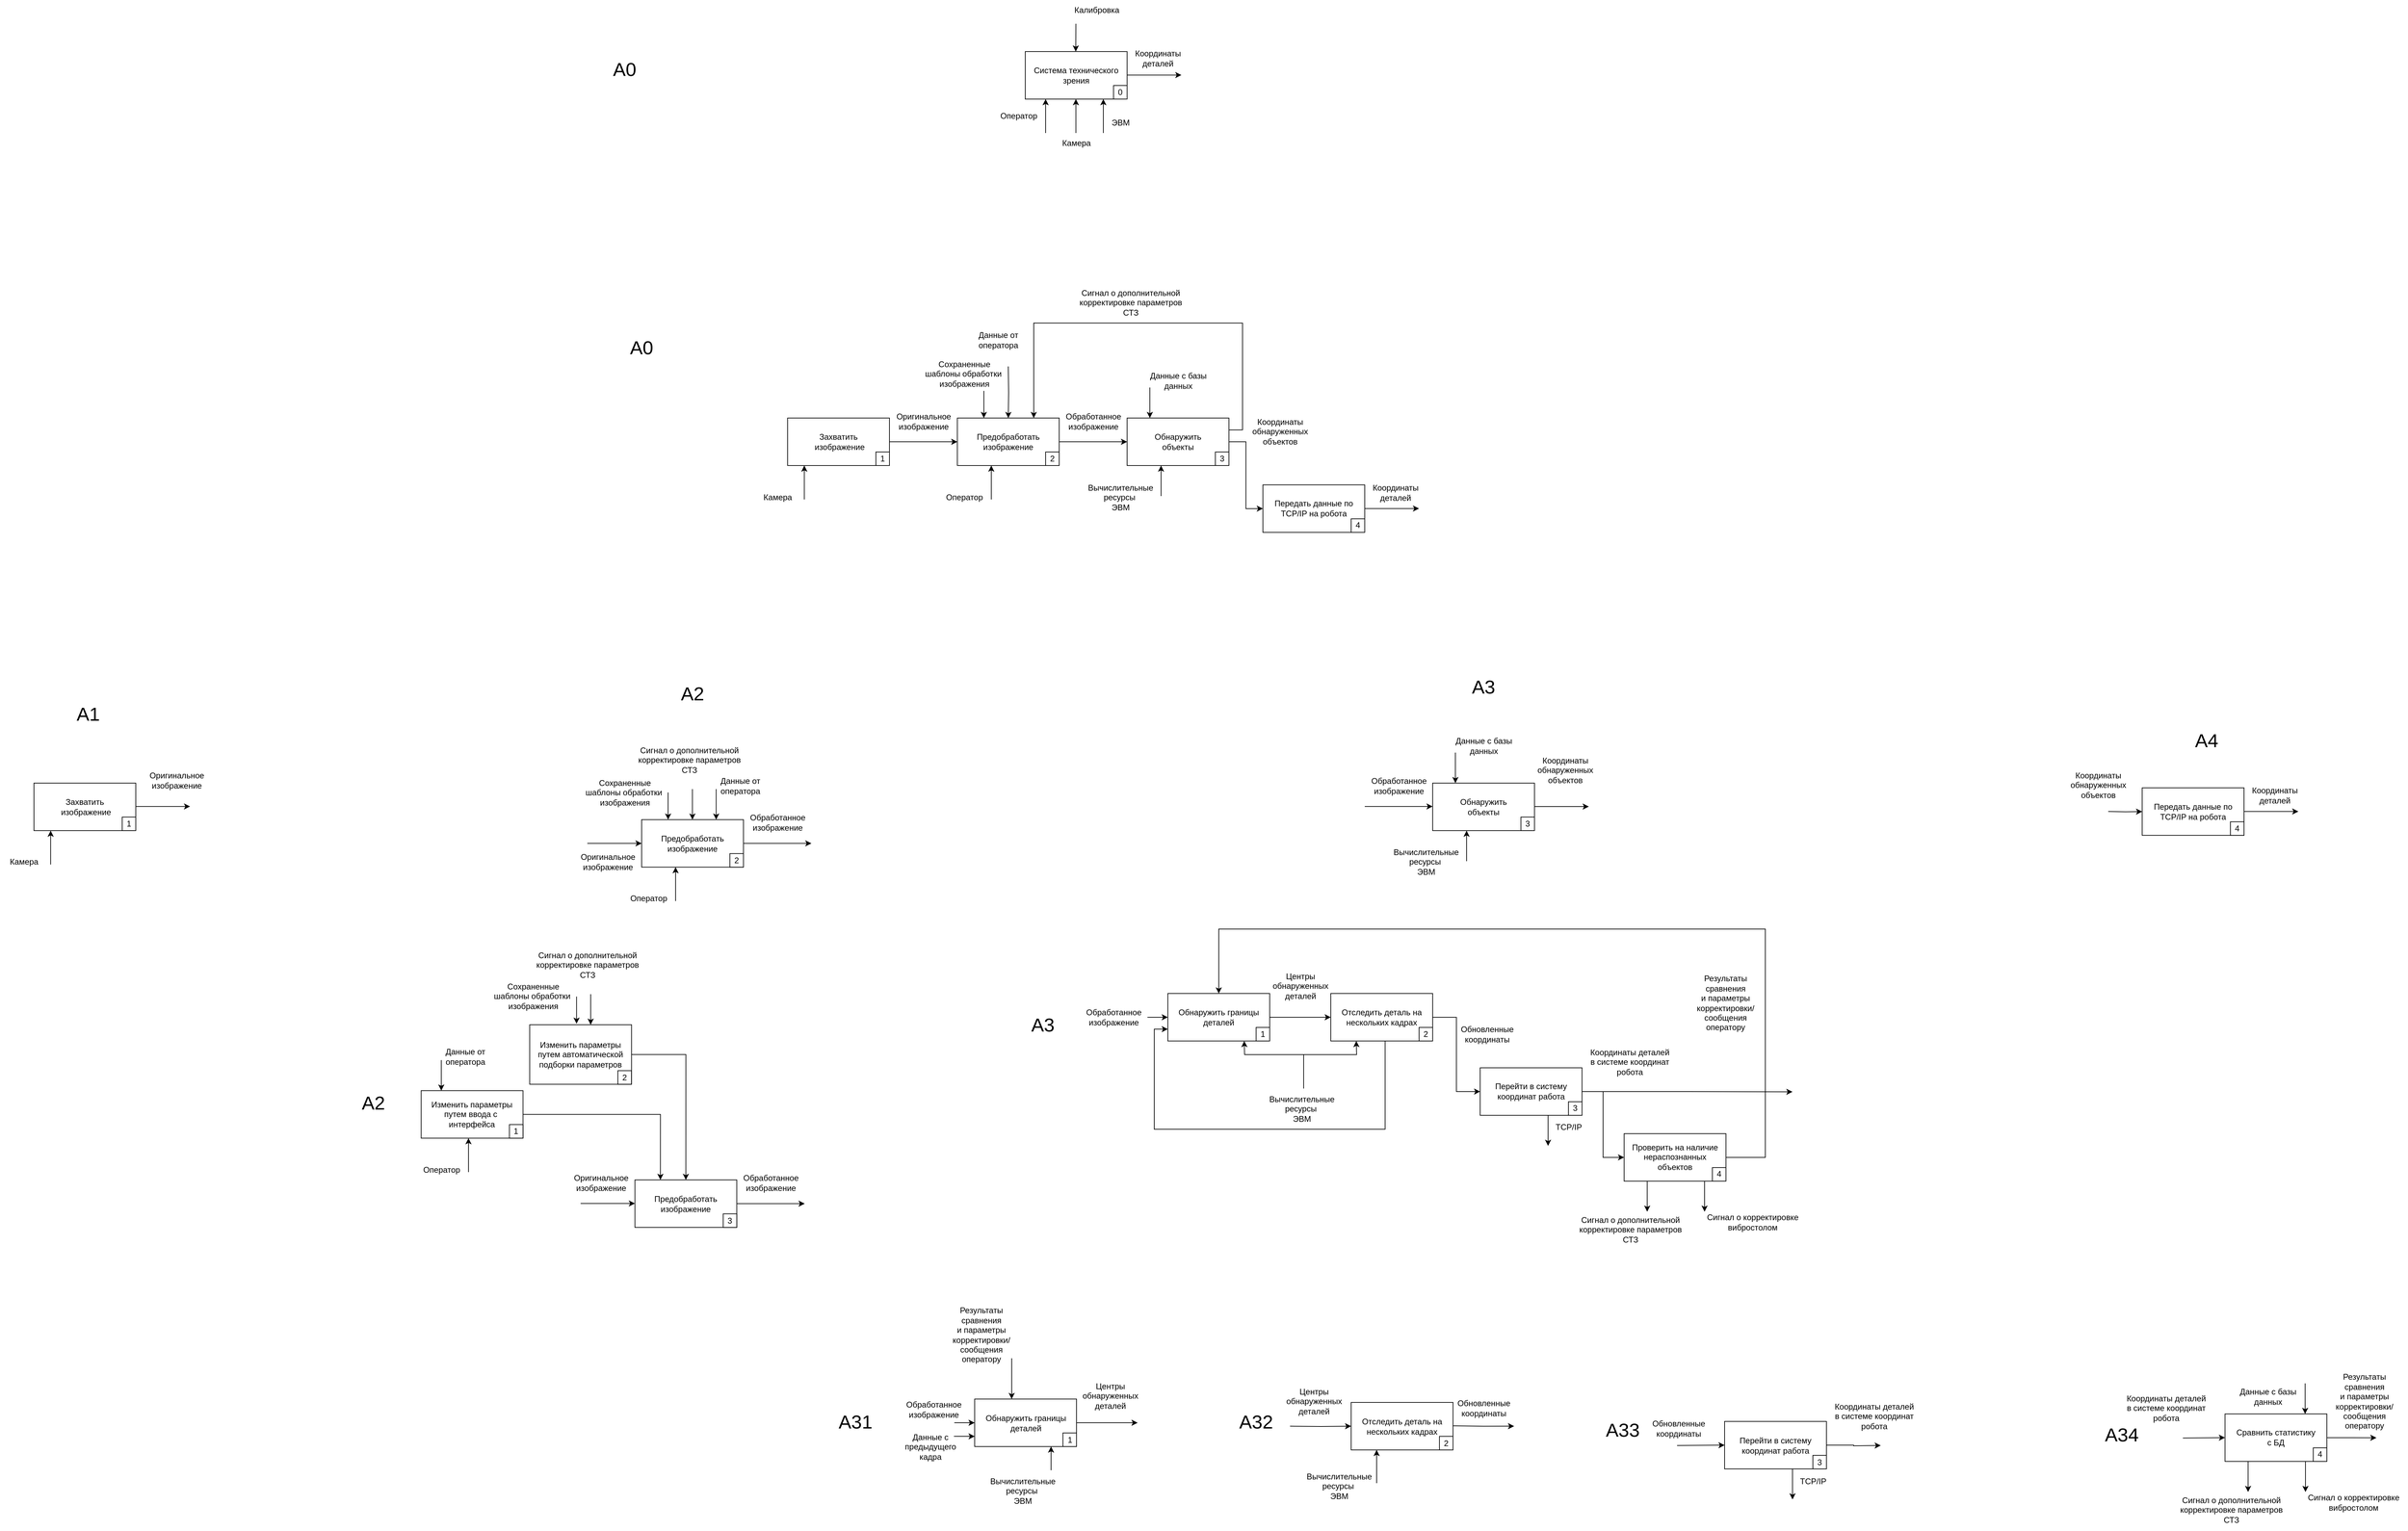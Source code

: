 <mxfile version="23.0.1" type="github">
  <diagram id="R2lEEEUBdFMjLlhIrx00" name="Page-1">
    <mxGraphModel dx="1290" dy="721" grid="1" gridSize="10" guides="1" tooltips="1" connect="1" arrows="1" fold="1" page="1" pageScale="1" pageWidth="10000" pageHeight="10000" background="none" math="0" shadow="0" extFonts="Permanent Marker^https://fonts.googleapis.com/css?family=Permanent+Marker">
      <root>
        <mxCell id="0" />
        <mxCell id="1" parent="0" />
        <mxCell id="G1r1ogDtnRM8wa2x4b39-2" value="Система технического &lt;br&gt;зрения" style="rounded=0;whiteSpace=wrap;html=1;" parent="1" vertex="1">
          <mxGeometry x="1710" y="186" width="150" height="70" as="geometry" />
        </mxCell>
        <mxCell id="G1r1ogDtnRM8wa2x4b39-3" value="0" style="rounded=0;whiteSpace=wrap;html=1;" parent="1" vertex="1">
          <mxGeometry x="1840" y="236" width="20" height="20" as="geometry" />
        </mxCell>
        <mxCell id="G1r1ogDtnRM8wa2x4b39-8" value="" style="endArrow=classic;html=1;rounded=0;" parent="1" edge="1">
          <mxGeometry width="50" height="50" relative="1" as="geometry">
            <mxPoint x="1860" y="220.57" as="sourcePoint" />
            <mxPoint x="1940" y="220.57" as="targetPoint" />
          </mxGeometry>
        </mxCell>
        <mxCell id="G1r1ogDtnRM8wa2x4b39-9" value="Координаты&lt;br&gt;деталей" style="text;html=1;align=center;verticalAlign=middle;resizable=0;points=[];autosize=1;strokeColor=none;fillColor=none;" parent="1" vertex="1">
          <mxGeometry x="1860" y="176" width="90" height="40" as="geometry" />
        </mxCell>
        <mxCell id="G1r1ogDtnRM8wa2x4b39-16" value="" style="endArrow=classic;html=1;rounded=0;entryX=0.25;entryY=1;entryDx=0;entryDy=0;" parent="1" edge="1">
          <mxGeometry width="50" height="50" relative="1" as="geometry">
            <mxPoint x="1740" y="306" as="sourcePoint" />
            <mxPoint x="1740" y="256" as="targetPoint" />
          </mxGeometry>
        </mxCell>
        <mxCell id="G1r1ogDtnRM8wa2x4b39-17" value="Оператор" style="text;html=1;align=center;verticalAlign=middle;resizable=0;points=[];autosize=1;strokeColor=none;fillColor=none;" parent="1" vertex="1">
          <mxGeometry x="1660" y="266" width="80" height="30" as="geometry" />
        </mxCell>
        <mxCell id="G1r1ogDtnRM8wa2x4b39-20" value="" style="endArrow=classic;html=1;rounded=0;entryX=0.25;entryY=1;entryDx=0;entryDy=0;" parent="1" edge="1">
          <mxGeometry width="50" height="50" relative="1" as="geometry">
            <mxPoint x="1825" y="306" as="sourcePoint" />
            <mxPoint x="1825" y="256" as="targetPoint" />
          </mxGeometry>
        </mxCell>
        <mxCell id="G1r1ogDtnRM8wa2x4b39-21" value="ЭВМ" style="text;html=1;align=center;verticalAlign=middle;resizable=0;points=[];autosize=1;strokeColor=none;fillColor=none;" parent="1" vertex="1">
          <mxGeometry x="1825" y="276" width="50" height="30" as="geometry" />
        </mxCell>
        <mxCell id="G1r1ogDtnRM8wa2x4b39-26" value="" style="endArrow=classic;html=1;rounded=0;entryX=0.165;entryY=-0.012;entryDx=0;entryDy=0;entryPerimeter=0;" parent="1" edge="1">
          <mxGeometry width="50" height="50" relative="1" as="geometry">
            <mxPoint x="1784.59" y="145" as="sourcePoint" />
            <mxPoint x="1784.39" y="186" as="targetPoint" />
          </mxGeometry>
        </mxCell>
        <mxCell id="G1r1ogDtnRM8wa2x4b39-27" value="Калибровка" style="text;html=1;align=center;verticalAlign=middle;resizable=0;points=[];autosize=1;strokeColor=none;fillColor=none;" parent="1" vertex="1">
          <mxGeometry x="1770" y="110" width="90" height="30" as="geometry" />
        </mxCell>
        <mxCell id="G1r1ogDtnRM8wa2x4b39-28" value="" style="endArrow=classic;html=1;rounded=0;entryX=0.25;entryY=1;entryDx=0;entryDy=0;" parent="1" edge="1">
          <mxGeometry width="50" height="50" relative="1" as="geometry">
            <mxPoint x="1784.6" y="306" as="sourcePoint" />
            <mxPoint x="1784.6" y="256" as="targetPoint" />
          </mxGeometry>
        </mxCell>
        <mxCell id="G1r1ogDtnRM8wa2x4b39-29" value="Камера" style="text;html=1;align=center;verticalAlign=middle;resizable=0;points=[];autosize=1;strokeColor=none;fillColor=none;" parent="1" vertex="1">
          <mxGeometry x="1750" y="306" width="70" height="30" as="geometry" />
        </mxCell>
        <mxCell id="G1r1ogDtnRM8wa2x4b39-30" value="Захватить&lt;br&gt;&amp;nbsp;изображение" style="rounded=0;whiteSpace=wrap;html=1;" parent="1" vertex="1">
          <mxGeometry x="1360" y="726" width="150" height="70" as="geometry" />
        </mxCell>
        <mxCell id="G1r1ogDtnRM8wa2x4b39-31" value="1" style="rounded=0;whiteSpace=wrap;html=1;" parent="1" vertex="1">
          <mxGeometry x="1490" y="776" width="20" height="20" as="geometry" />
        </mxCell>
        <mxCell id="G1r1ogDtnRM8wa2x4b39-34" value="" style="endArrow=classic;html=1;rounded=0;" parent="1" edge="1">
          <mxGeometry width="50" height="50" relative="1" as="geometry">
            <mxPoint x="2210" y="859.35" as="sourcePoint" />
            <mxPoint x="2290" y="859.35" as="targetPoint" />
          </mxGeometry>
        </mxCell>
        <mxCell id="G1r1ogDtnRM8wa2x4b39-35" value="Координаты&lt;br&gt;деталей" style="text;html=1;align=center;verticalAlign=middle;resizable=0;points=[];autosize=1;strokeColor=none;fillColor=none;" parent="1" vertex="1">
          <mxGeometry x="2210" y="816" width="90" height="40" as="geometry" />
        </mxCell>
        <mxCell id="G1r1ogDtnRM8wa2x4b39-36" value="" style="endArrow=classic;html=1;rounded=0;entryX=0.25;entryY=1;entryDx=0;entryDy=0;" parent="1" edge="1">
          <mxGeometry width="50" height="50" relative="1" as="geometry">
            <mxPoint x="1660" y="846" as="sourcePoint" />
            <mxPoint x="1660" y="796" as="targetPoint" />
          </mxGeometry>
        </mxCell>
        <mxCell id="G1r1ogDtnRM8wa2x4b39-37" value="Оператор" style="text;html=1;align=center;verticalAlign=middle;resizable=0;points=[];autosize=1;strokeColor=none;fillColor=none;" parent="1" vertex="1">
          <mxGeometry x="1580" y="827.52" width="80" height="30" as="geometry" />
        </mxCell>
        <mxCell id="G1r1ogDtnRM8wa2x4b39-42" value="" style="endArrow=classic;html=1;rounded=0;entryX=0.25;entryY=1;entryDx=0;entryDy=0;" parent="1" edge="1">
          <mxGeometry width="50" height="50" relative="1" as="geometry">
            <mxPoint x="1384.6" y="846" as="sourcePoint" />
            <mxPoint x="1384.6" y="796" as="targetPoint" />
          </mxGeometry>
        </mxCell>
        <mxCell id="G1r1ogDtnRM8wa2x4b39-43" value="Камера" style="text;html=1;align=center;verticalAlign=middle;resizable=0;points=[];autosize=1;strokeColor=none;fillColor=none;" parent="1" vertex="1">
          <mxGeometry x="1310" y="827.52" width="70" height="30" as="geometry" />
        </mxCell>
        <mxCell id="G1r1ogDtnRM8wa2x4b39-44" value="" style="endArrow=classic;html=1;rounded=0;entryX=0;entryY=0.5;entryDx=0;entryDy=0;exitX=1;exitY=0.5;exitDx=0;exitDy=0;" parent="1" source="G1r1ogDtnRM8wa2x4b39-30" target="G1r1ogDtnRM8wa2x4b39-46" edge="1">
          <mxGeometry width="50" height="50" relative="1" as="geometry">
            <mxPoint x="1530" y="760.87" as="sourcePoint" />
            <mxPoint x="1610" y="760.87" as="targetPoint" />
          </mxGeometry>
        </mxCell>
        <mxCell id="G1r1ogDtnRM8wa2x4b39-46" value="Предобработать изображение" style="rounded=0;whiteSpace=wrap;html=1;" parent="1" vertex="1">
          <mxGeometry x="1610" y="726" width="150" height="70" as="geometry" />
        </mxCell>
        <mxCell id="G1r1ogDtnRM8wa2x4b39-47" value="2" style="rounded=0;whiteSpace=wrap;html=1;" parent="1" vertex="1">
          <mxGeometry x="1740" y="776" width="20" height="20" as="geometry" />
        </mxCell>
        <mxCell id="G1r1ogDtnRM8wa2x4b39-49" value="Передать данные по TCP/IP на робота" style="rounded=0;whiteSpace=wrap;html=1;" parent="1" vertex="1">
          <mxGeometry x="2060" y="824.48" width="150" height="70" as="geometry" />
        </mxCell>
        <mxCell id="G1r1ogDtnRM8wa2x4b39-50" value="4" style="rounded=0;whiteSpace=wrap;html=1;" parent="1" vertex="1">
          <mxGeometry x="2190" y="874.48" width="20" height="20" as="geometry" />
        </mxCell>
        <mxCell id="G1r1ogDtnRM8wa2x4b39-54" value="Сохраненные &lt;br&gt;шаблоны обработки&amp;nbsp;&lt;br&gt;изображения" style="text;html=1;align=center;verticalAlign=middle;resizable=0;points=[];autosize=1;strokeColor=none;fillColor=none;" parent="1" vertex="1">
          <mxGeometry x="1550" y="631" width="140" height="60" as="geometry" />
        </mxCell>
        <mxCell id="G1r1ogDtnRM8wa2x4b39-55" style="edgeStyle=orthogonalEdgeStyle;rounded=0;orthogonalLoop=1;jettySize=auto;html=1;entryX=0.5;entryY=0;entryDx=0;entryDy=0;" parent="1" target="G1r1ogDtnRM8wa2x4b39-46" edge="1">
          <mxGeometry relative="1" as="geometry">
            <mxPoint x="1724" y="726" as="targetPoint" />
            <mxPoint x="1685" y="650" as="sourcePoint" />
          </mxGeometry>
        </mxCell>
        <mxCell id="G1r1ogDtnRM8wa2x4b39-57" value="" style="endArrow=classic;html=1;rounded=0;entryX=0.25;entryY=0;entryDx=0;entryDy=0;" parent="1" edge="1">
          <mxGeometry width="50" height="50" relative="1" as="geometry">
            <mxPoint x="1649" y="686" as="sourcePoint" />
            <mxPoint x="1649" y="726" as="targetPoint" />
          </mxGeometry>
        </mxCell>
        <mxCell id="G1r1ogDtnRM8wa2x4b39-60" value="Данные от &lt;br&gt;оператора" style="text;html=1;align=center;verticalAlign=middle;resizable=0;points=[];autosize=1;strokeColor=none;fillColor=none;" parent="1" vertex="1">
          <mxGeometry x="1630" y="591" width="80" height="40" as="geometry" />
        </mxCell>
        <mxCell id="G1r1ogDtnRM8wa2x4b39-62" value="Обработанное&lt;br&gt;изображение" style="text;html=1;align=center;verticalAlign=middle;resizable=0;points=[];autosize=1;strokeColor=none;fillColor=none;" parent="1" vertex="1">
          <mxGeometry x="1760" y="710.52" width="100" height="40" as="geometry" />
        </mxCell>
        <mxCell id="G1r1ogDtnRM8wa2x4b39-63" value="" style="endArrow=classic;html=1;rounded=0;entryX=0.25;entryY=1;entryDx=0;entryDy=0;" parent="1" edge="1">
          <mxGeometry width="50" height="50" relative="1" as="geometry">
            <mxPoint x="1910" y="841" as="sourcePoint" />
            <mxPoint x="1910" y="796" as="targetPoint" />
          </mxGeometry>
        </mxCell>
        <mxCell id="G1r1ogDtnRM8wa2x4b39-64" value="Вычислительные&lt;br&gt;ресурсы&amp;nbsp;&lt;br&gt;ЭВМ" style="text;html=1;align=center;verticalAlign=middle;resizable=0;points=[];autosize=1;strokeColor=none;fillColor=none;" parent="1" vertex="1">
          <mxGeometry x="1790" y="812.52" width="120" height="60" as="geometry" />
        </mxCell>
        <mxCell id="G1r1ogDtnRM8wa2x4b39-65" value="Координаты&lt;br&gt;обнаруженных&lt;br&gt;объектов" style="text;html=1;align=center;verticalAlign=middle;resizable=0;points=[];autosize=1;strokeColor=none;fillColor=none;" parent="1" vertex="1">
          <mxGeometry x="2030" y="716" width="110" height="60" as="geometry" />
        </mxCell>
        <mxCell id="G1r1ogDtnRM8wa2x4b39-161" style="edgeStyle=orthogonalEdgeStyle;rounded=0;orthogonalLoop=1;jettySize=auto;html=1;exitX=1;exitY=0.5;exitDx=0;exitDy=0;entryX=0;entryY=0.5;entryDx=0;entryDy=0;" parent="1" source="G1r1ogDtnRM8wa2x4b39-66" target="G1r1ogDtnRM8wa2x4b39-49" edge="1">
          <mxGeometry relative="1" as="geometry" />
        </mxCell>
        <mxCell id="qx3LLfo7_ExvAkdQbsRg-3" style="edgeStyle=orthogonalEdgeStyle;rounded=0;orthogonalLoop=1;jettySize=auto;html=1;exitX=1;exitY=0.25;exitDx=0;exitDy=0;entryX=0.75;entryY=0;entryDx=0;entryDy=0;" parent="1" source="G1r1ogDtnRM8wa2x4b39-66" target="G1r1ogDtnRM8wa2x4b39-46" edge="1">
          <mxGeometry relative="1" as="geometry">
            <Array as="points">
              <mxPoint x="2030" y="744" />
              <mxPoint x="2030" y="586" />
              <mxPoint x="1723" y="586" />
            </Array>
          </mxGeometry>
        </mxCell>
        <mxCell id="G1r1ogDtnRM8wa2x4b39-66" value="Обнаружить&lt;br style=&quot;border-color: var(--border-color);&quot;&gt;объекты" style="rounded=0;whiteSpace=wrap;html=1;" parent="1" vertex="1">
          <mxGeometry x="1860" y="726" width="150" height="70" as="geometry" />
        </mxCell>
        <mxCell id="G1r1ogDtnRM8wa2x4b39-67" value="3" style="rounded=0;whiteSpace=wrap;html=1;" parent="1" vertex="1">
          <mxGeometry x="1990" y="776" width="20" height="20" as="geometry" />
        </mxCell>
        <mxCell id="G1r1ogDtnRM8wa2x4b39-68" value="" style="endArrow=classic;html=1;rounded=0;exitX=1;exitY=0.5;exitDx=0;exitDy=0;entryX=0;entryY=0.5;entryDx=0;entryDy=0;" parent="1" source="G1r1ogDtnRM8wa2x4b39-46" target="G1r1ogDtnRM8wa2x4b39-66" edge="1">
          <mxGeometry width="50" height="50" relative="1" as="geometry">
            <mxPoint x="1780" y="757.52" as="sourcePoint" />
            <mxPoint x="1860" y="757.52" as="targetPoint" />
          </mxGeometry>
        </mxCell>
        <mxCell id="G1r1ogDtnRM8wa2x4b39-81" style="edgeStyle=orthogonalEdgeStyle;rounded=0;orthogonalLoop=1;jettySize=auto;html=1;entryX=0;entryY=0.75;entryDx=0;entryDy=0;" parent="1" target="G1r1ogDtnRM8wa2x4b39-84" edge="1">
          <mxGeometry relative="1" as="geometry">
            <mxPoint x="2240" y="1643.95" as="sourcePoint" />
            <Array as="points">
              <mxPoint x="2240" y="1773.95" />
              <mxPoint x="1900" y="1773.95" />
              <mxPoint x="1900" y="1626.95" />
            </Array>
          </mxGeometry>
        </mxCell>
        <mxCell id="G1r1ogDtnRM8wa2x4b39-165" style="edgeStyle=orthogonalEdgeStyle;rounded=0;orthogonalLoop=1;jettySize=auto;html=1;exitX=1;exitY=0.5;exitDx=0;exitDy=0;entryX=0;entryY=0.5;entryDx=0;entryDy=0;" parent="1" source="G1r1ogDtnRM8wa2x4b39-82" target="G1r1ogDtnRM8wa2x4b39-99" edge="1">
          <mxGeometry relative="1" as="geometry" />
        </mxCell>
        <mxCell id="G1r1ogDtnRM8wa2x4b39-167" style="edgeStyle=orthogonalEdgeStyle;rounded=0;orthogonalLoop=1;jettySize=auto;html=1;exitX=1;exitY=0.5;exitDx=0;exitDy=0;" parent="1" source="G1r1ogDtnRM8wa2x4b39-82" edge="1">
          <mxGeometry relative="1" as="geometry">
            <mxPoint x="2840.0" y="1718.863" as="targetPoint" />
          </mxGeometry>
        </mxCell>
        <mxCell id="G1r1ogDtnRM8wa2x4b39-82" value="Перейти в систему координат работа" style="html=1;whiteSpace=wrap;" parent="1" vertex="1">
          <mxGeometry x="2380" y="1683.47" width="150" height="70" as="geometry" />
        </mxCell>
        <mxCell id="G1r1ogDtnRM8wa2x4b39-115" style="edgeStyle=orthogonalEdgeStyle;rounded=0;orthogonalLoop=1;jettySize=auto;html=1;exitX=1;exitY=0.5;exitDx=0;exitDy=0;entryX=0;entryY=0.5;entryDx=0;entryDy=0;" parent="1" source="G1r1ogDtnRM8wa2x4b39-84" target="G1r1ogDtnRM8wa2x4b39-86" edge="1">
          <mxGeometry relative="1" as="geometry" />
        </mxCell>
        <mxCell id="G1r1ogDtnRM8wa2x4b39-84" value="Обнаружить границы деталей" style="html=1;whiteSpace=wrap;" parent="1" vertex="1">
          <mxGeometry x="1920" y="1573.95" width="150" height="70" as="geometry" />
        </mxCell>
        <mxCell id="G1r1ogDtnRM8wa2x4b39-85" style="edgeStyle=orthogonalEdgeStyle;rounded=0;orthogonalLoop=1;jettySize=auto;html=1;exitX=1;exitY=0.5;exitDx=0;exitDy=0;entryX=0;entryY=0.5;entryDx=0;entryDy=0;" parent="1" source="G1r1ogDtnRM8wa2x4b39-86" target="G1r1ogDtnRM8wa2x4b39-82" edge="1">
          <mxGeometry relative="1" as="geometry" />
        </mxCell>
        <mxCell id="G1r1ogDtnRM8wa2x4b39-86" value="Отследить деталь на нескольких кадрах" style="html=1;whiteSpace=wrap;" parent="1" vertex="1">
          <mxGeometry x="2160" y="1573.95" width="150" height="70" as="geometry" />
        </mxCell>
        <mxCell id="G1r1ogDtnRM8wa2x4b39-87" value="1" style="rounded=0;whiteSpace=wrap;html=1;" parent="1" vertex="1">
          <mxGeometry x="2050" y="1623.95" width="20" height="20" as="geometry" />
        </mxCell>
        <mxCell id="G1r1ogDtnRM8wa2x4b39-88" value="3" style="rounded=0;whiteSpace=wrap;html=1;" parent="1" vertex="1">
          <mxGeometry x="2510" y="1733.47" width="20" height="20" as="geometry" />
        </mxCell>
        <mxCell id="G1r1ogDtnRM8wa2x4b39-89" value="2" style="rounded=0;whiteSpace=wrap;html=1;" parent="1" vertex="1">
          <mxGeometry x="2290" y="1623.95" width="20" height="20" as="geometry" />
        </mxCell>
        <mxCell id="G1r1ogDtnRM8wa2x4b39-90" value="" style="endArrow=classic;html=1;rounded=0;" parent="1" edge="1">
          <mxGeometry width="50" height="50" relative="1" as="geometry">
            <mxPoint x="2480" y="1753.47" as="sourcePoint" />
            <mxPoint x="2480" y="1798.47" as="targetPoint" />
          </mxGeometry>
        </mxCell>
        <mxCell id="G1r1ogDtnRM8wa2x4b39-91" value="TCP/IP" style="text;html=1;align=center;verticalAlign=middle;resizable=0;points=[];autosize=1;strokeColor=none;fillColor=none;" parent="1" vertex="1">
          <mxGeometry x="2480" y="1756.49" width="60" height="30" as="geometry" />
        </mxCell>
        <mxCell id="G1r1ogDtnRM8wa2x4b39-92" value="Обработанное&lt;br&gt;изображение" style="text;html=1;align=center;verticalAlign=middle;resizable=0;points=[];autosize=1;strokeColor=none;fillColor=none;" parent="1" vertex="1">
          <mxGeometry x="1790" y="1588.95" width="100" height="40" as="geometry" />
        </mxCell>
        <mxCell id="G1r1ogDtnRM8wa2x4b39-93" value="" style="endArrow=classic;html=1;rounded=0;entryX=0;entryY=0.5;entryDx=0;entryDy=0;" parent="1" target="G1r1ogDtnRM8wa2x4b39-84" edge="1">
          <mxGeometry width="50" height="50" relative="1" as="geometry">
            <mxPoint x="1890" y="1608.95" as="sourcePoint" />
            <mxPoint x="1920" y="1612.9" as="targetPoint" />
          </mxGeometry>
        </mxCell>
        <mxCell id="G1r1ogDtnRM8wa2x4b39-96" value="Вычислительные&lt;br&gt;ресурсы&amp;nbsp;&lt;br&gt;ЭВМ" style="text;html=1;align=center;verticalAlign=middle;resizable=0;points=[];autosize=1;strokeColor=none;fillColor=none;" parent="1" vertex="1">
          <mxGeometry x="2056.5" y="1713.95" width="120" height="60" as="geometry" />
        </mxCell>
        <mxCell id="G1r1ogDtnRM8wa2x4b39-97" value="" style="endArrow=classic;html=1;rounded=0;entryX=0.25;entryY=1;entryDx=0;entryDy=0;" parent="1" target="G1r1ogDtnRM8wa2x4b39-86" edge="1">
          <mxGeometry width="50" height="50" relative="1" as="geometry">
            <mxPoint x="2120" y="1713.95" as="sourcePoint" />
            <mxPoint x="2117" y="1663.95" as="targetPoint" />
            <Array as="points">
              <mxPoint x="2120" y="1663.95" />
              <mxPoint x="2198" y="1663.95" />
            </Array>
          </mxGeometry>
        </mxCell>
        <mxCell id="G1r1ogDtnRM8wa2x4b39-98" value="" style="endArrow=classic;html=1;rounded=0;entryX=0.75;entryY=1;entryDx=0;entryDy=0;" parent="1" target="G1r1ogDtnRM8wa2x4b39-84" edge="1">
          <mxGeometry width="50" height="50" relative="1" as="geometry">
            <mxPoint x="2120" y="1663.95" as="sourcePoint" />
            <mxPoint x="1950" y="1663.95" as="targetPoint" />
            <Array as="points">
              <mxPoint x="2033" y="1663.95" />
            </Array>
          </mxGeometry>
        </mxCell>
        <mxCell id="G1r1ogDtnRM8wa2x4b39-125" style="edgeStyle=orthogonalEdgeStyle;rounded=0;orthogonalLoop=1;jettySize=auto;html=1;exitX=1;exitY=0.5;exitDx=0;exitDy=0;entryX=0.5;entryY=0;entryDx=0;entryDy=0;" parent="1" source="G1r1ogDtnRM8wa2x4b39-99" target="G1r1ogDtnRM8wa2x4b39-84" edge="1">
          <mxGeometry relative="1" as="geometry">
            <Array as="points">
              <mxPoint x="2800" y="1815.95" />
              <mxPoint x="2800" y="1478.95" />
              <mxPoint x="1995" y="1478.95" />
            </Array>
          </mxGeometry>
        </mxCell>
        <mxCell id="G1r1ogDtnRM8wa2x4b39-99" value="Проверить на наличие нераспознанных &lt;br&gt;объектов" style="html=1;whiteSpace=wrap;" parent="1" vertex="1">
          <mxGeometry x="2592" y="1780.47" width="150" height="70" as="geometry" />
        </mxCell>
        <mxCell id="G1r1ogDtnRM8wa2x4b39-100" value="4" style="rounded=0;whiteSpace=wrap;html=1;" parent="1" vertex="1">
          <mxGeometry x="2722" y="1830.47" width="20" height="20" as="geometry" />
        </mxCell>
        <mxCell id="G1r1ogDtnRM8wa2x4b39-101" value="Центры &lt;br&gt;обнаруженных&lt;br&gt;деталей" style="text;html=1;align=center;verticalAlign=middle;resizable=0;points=[];autosize=1;strokeColor=none;fillColor=none;" parent="1" vertex="1">
          <mxGeometry x="2060" y="1532.9" width="110" height="60" as="geometry" />
        </mxCell>
        <mxCell id="G1r1ogDtnRM8wa2x4b39-102" value="Координаты деталей&lt;br&gt;в системе координат&lt;br&gt;робота" style="text;html=1;align=center;verticalAlign=middle;resizable=0;points=[];autosize=1;strokeColor=none;fillColor=none;" parent="1" vertex="1">
          <mxGeometry x="2530" y="1645.47" width="140" height="60" as="geometry" />
        </mxCell>
        <mxCell id="G1r1ogDtnRM8wa2x4b39-103" value="Обновленные&lt;br&gt;координаты" style="text;html=1;align=center;verticalAlign=middle;resizable=0;points=[];autosize=1;strokeColor=none;fillColor=none;" parent="1" vertex="1">
          <mxGeometry x="2340" y="1614.42" width="100" height="40" as="geometry" />
        </mxCell>
        <mxCell id="G1r1ogDtnRM8wa2x4b39-106" value="" style="endArrow=classic;html=1;rounded=0;" parent="1" edge="1">
          <mxGeometry width="50" height="50" relative="1" as="geometry">
            <mxPoint x="2460" y="1298.5" as="sourcePoint" />
            <mxPoint x="2540" y="1298.5" as="targetPoint" />
          </mxGeometry>
        </mxCell>
        <mxCell id="G1r1ogDtnRM8wa2x4b39-107" value="Обработанное&lt;br&gt;изображение" style="text;html=1;align=center;verticalAlign=middle;resizable=0;points=[];autosize=1;strokeColor=none;fillColor=none;" parent="1" vertex="1">
          <mxGeometry x="2210" y="1248.47" width="100" height="40" as="geometry" />
        </mxCell>
        <mxCell id="G1r1ogDtnRM8wa2x4b39-108" value="" style="endArrow=classic;html=1;rounded=0;entryX=0.25;entryY=1;entryDx=0;entryDy=0;" parent="1" edge="1">
          <mxGeometry width="50" height="50" relative="1" as="geometry">
            <mxPoint x="2360" y="1378.95" as="sourcePoint" />
            <mxPoint x="2360" y="1333.95" as="targetPoint" />
          </mxGeometry>
        </mxCell>
        <mxCell id="G1r1ogDtnRM8wa2x4b39-109" value="Вычислительные&lt;br&gt;ресурсы&amp;nbsp;&lt;br&gt;ЭВМ" style="text;html=1;align=center;verticalAlign=middle;resizable=0;points=[];autosize=1;strokeColor=none;fillColor=none;" parent="1" vertex="1">
          <mxGeometry x="2240" y="1350.47" width="120" height="60" as="geometry" />
        </mxCell>
        <mxCell id="G1r1ogDtnRM8wa2x4b39-110" value="Координаты&lt;br&gt;обнаруженных&lt;br&gt;объектов" style="text;html=1;align=center;verticalAlign=middle;resizable=0;points=[];autosize=1;strokeColor=none;fillColor=none;" parent="1" vertex="1">
          <mxGeometry x="2450" y="1215.47" width="110" height="60" as="geometry" />
        </mxCell>
        <mxCell id="G1r1ogDtnRM8wa2x4b39-111" value="Обнаружить&lt;br style=&quot;border-color: var(--border-color);&quot;&gt;объекты" style="rounded=0;whiteSpace=wrap;html=1;" parent="1" vertex="1">
          <mxGeometry x="2310" y="1263.95" width="150" height="70" as="geometry" />
        </mxCell>
        <mxCell id="G1r1ogDtnRM8wa2x4b39-112" value="3" style="rounded=0;whiteSpace=wrap;html=1;" parent="1" vertex="1">
          <mxGeometry x="2440" y="1313.95" width="20" height="20" as="geometry" />
        </mxCell>
        <mxCell id="G1r1ogDtnRM8wa2x4b39-113" value="" style="endArrow=classic;html=1;rounded=0;exitX=1;exitY=0.5;exitDx=0;exitDy=0;entryX=0;entryY=0.5;entryDx=0;entryDy=0;" parent="1" edge="1">
          <mxGeometry width="50" height="50" relative="1" as="geometry">
            <mxPoint x="2210" y="1298.33" as="sourcePoint" />
            <mxPoint x="2310" y="1298.33" as="targetPoint" />
          </mxGeometry>
        </mxCell>
        <mxCell id="G1r1ogDtnRM8wa2x4b39-124" value="Результаты&lt;br&gt;сравнения&lt;br&gt;и параметры &lt;br&gt;корректировки/&lt;br&gt;сообщения &lt;br&gt;оператору" style="text;html=1;align=center;verticalAlign=middle;resizable=0;points=[];autosize=1;strokeColor=none;fillColor=none;" parent="1" vertex="1">
          <mxGeometry x="2685.5" y="1537.9" width="110" height="100" as="geometry" />
        </mxCell>
        <mxCell id="G1r1ogDtnRM8wa2x4b39-128" value="Захватить&lt;br&gt;&amp;nbsp;изображение" style="rounded=0;whiteSpace=wrap;html=1;" parent="1" vertex="1">
          <mxGeometry x="250" y="1263.95" width="150" height="70" as="geometry" />
        </mxCell>
        <mxCell id="G1r1ogDtnRM8wa2x4b39-129" value="1" style="rounded=0;whiteSpace=wrap;html=1;" parent="1" vertex="1">
          <mxGeometry x="380" y="1313.95" width="20" height="20" as="geometry" />
        </mxCell>
        <mxCell id="G1r1ogDtnRM8wa2x4b39-130" value="" style="endArrow=classic;html=1;rounded=0;entryX=0.25;entryY=1;entryDx=0;entryDy=0;" parent="1" edge="1">
          <mxGeometry width="50" height="50" relative="1" as="geometry">
            <mxPoint x="274.6" y="1383.95" as="sourcePoint" />
            <mxPoint x="274.6" y="1333.95" as="targetPoint" />
          </mxGeometry>
        </mxCell>
        <mxCell id="G1r1ogDtnRM8wa2x4b39-131" value="Камера" style="text;html=1;align=center;verticalAlign=middle;resizable=0;points=[];autosize=1;strokeColor=none;fillColor=none;" parent="1" vertex="1">
          <mxGeometry x="200" y="1365.47" width="70" height="30" as="geometry" />
        </mxCell>
        <mxCell id="G1r1ogDtnRM8wa2x4b39-132" value="" style="endArrow=classic;html=1;rounded=0;entryX=0;entryY=0.5;entryDx=0;entryDy=0;exitX=1;exitY=0.5;exitDx=0;exitDy=0;" parent="1" edge="1">
          <mxGeometry width="50" height="50" relative="1" as="geometry">
            <mxPoint x="400" y="1298.33" as="sourcePoint" />
            <mxPoint x="480" y="1298.33" as="targetPoint" />
          </mxGeometry>
        </mxCell>
        <mxCell id="G1r1ogDtnRM8wa2x4b39-133" value="Оригинальное&lt;br&gt;изображение" style="text;html=1;align=center;verticalAlign=middle;resizable=0;points=[];autosize=1;strokeColor=none;fillColor=none;" parent="1" vertex="1">
          <mxGeometry x="410" y="1240" width="100" height="40" as="geometry" />
        </mxCell>
        <mxCell id="G1r1ogDtnRM8wa2x4b39-134" value="" style="endArrow=classic;html=1;rounded=0;entryX=0.25;entryY=1;entryDx=0;entryDy=0;" parent="1" edge="1">
          <mxGeometry width="50" height="50" relative="1" as="geometry">
            <mxPoint x="1195" y="1437.79" as="sourcePoint" />
            <mxPoint x="1195" y="1387.79" as="targetPoint" />
          </mxGeometry>
        </mxCell>
        <mxCell id="G1r1ogDtnRM8wa2x4b39-135" value="Оператор" style="text;html=1;align=center;verticalAlign=middle;resizable=0;points=[];autosize=1;strokeColor=none;fillColor=none;" parent="1" vertex="1">
          <mxGeometry x="1115" y="1419.31" width="80" height="30" as="geometry" />
        </mxCell>
        <mxCell id="G1r1ogDtnRM8wa2x4b39-136" value="" style="endArrow=classic;html=1;rounded=0;entryX=0;entryY=0.5;entryDx=0;entryDy=0;exitX=1;exitY=0.5;exitDx=0;exitDy=0;" parent="1" target="G1r1ogDtnRM8wa2x4b39-137" edge="1">
          <mxGeometry width="50" height="50" relative="1" as="geometry">
            <mxPoint x="1065" y="1352.79" as="sourcePoint" />
            <mxPoint x="1145" y="1352.66" as="targetPoint" />
          </mxGeometry>
        </mxCell>
        <mxCell id="G1r1ogDtnRM8wa2x4b39-137" value="Предобработать изображение" style="rounded=0;whiteSpace=wrap;html=1;" parent="1" vertex="1">
          <mxGeometry x="1145" y="1317.79" width="150" height="70" as="geometry" />
        </mxCell>
        <mxCell id="G1r1ogDtnRM8wa2x4b39-138" value="2" style="rounded=0;whiteSpace=wrap;html=1;" parent="1" vertex="1">
          <mxGeometry x="1275" y="1367.79" width="20" height="20" as="geometry" />
        </mxCell>
        <mxCell id="G1r1ogDtnRM8wa2x4b39-139" value="Сохраненные &lt;br&gt;шаблоны обработки&amp;nbsp;&lt;br&gt;изображения" style="text;html=1;align=center;verticalAlign=middle;resizable=0;points=[];autosize=1;strokeColor=none;fillColor=none;" parent="1" vertex="1">
          <mxGeometry x="1050" y="1247.79" width="140" height="60" as="geometry" />
        </mxCell>
        <mxCell id="G1r1ogDtnRM8wa2x4b39-140" style="edgeStyle=orthogonalEdgeStyle;rounded=0;orthogonalLoop=1;jettySize=auto;html=1;entryX=0.75;entryY=0;entryDx=0;entryDy=0;" parent="1" edge="1">
          <mxGeometry relative="1" as="geometry">
            <mxPoint x="1254.79" y="1317.79" as="targetPoint" />
            <mxPoint x="1254.79" y="1272.79" as="sourcePoint" />
          </mxGeometry>
        </mxCell>
        <mxCell id="G1r1ogDtnRM8wa2x4b39-141" value="" style="endArrow=classic;html=1;rounded=0;entryX=0.25;entryY=0;entryDx=0;entryDy=0;" parent="1" edge="1">
          <mxGeometry width="50" height="50" relative="1" as="geometry">
            <mxPoint x="1184" y="1277.79" as="sourcePoint" />
            <mxPoint x="1184" y="1317.79" as="targetPoint" />
          </mxGeometry>
        </mxCell>
        <mxCell id="G1r1ogDtnRM8wa2x4b39-142" value="Обработанное&lt;br&gt;изображение" style="text;html=1;align=center;verticalAlign=middle;resizable=0;points=[];autosize=1;strokeColor=none;fillColor=none;" parent="1" vertex="1">
          <mxGeometry x="1295" y="1302.31" width="100" height="40" as="geometry" />
        </mxCell>
        <mxCell id="G1r1ogDtnRM8wa2x4b39-143" value="" style="endArrow=classic;html=1;rounded=0;exitX=1;exitY=0.5;exitDx=0;exitDy=0;entryX=0;entryY=0.5;entryDx=0;entryDy=0;" parent="1" source="G1r1ogDtnRM8wa2x4b39-137" edge="1">
          <mxGeometry width="50" height="50" relative="1" as="geometry">
            <mxPoint x="1315" y="1349.31" as="sourcePoint" />
            <mxPoint x="1395" y="1352.79" as="targetPoint" />
          </mxGeometry>
        </mxCell>
        <mxCell id="G1r1ogDtnRM8wa2x4b39-144" value="Данные от &lt;br&gt;оператора" style="text;html=1;align=center;verticalAlign=middle;resizable=0;points=[];autosize=1;strokeColor=none;fillColor=none;" parent="1" vertex="1">
          <mxGeometry x="1250" y="1247.79" width="80" height="40" as="geometry" />
        </mxCell>
        <mxCell id="G1r1ogDtnRM8wa2x4b39-146" value="" style="endArrow=classic;html=1;rounded=0;" parent="1" edge="1">
          <mxGeometry width="50" height="50" relative="1" as="geometry">
            <mxPoint x="2710.5" y="1850.47" as="sourcePoint" />
            <mxPoint x="2710.5" y="1895.47" as="targetPoint" />
          </mxGeometry>
        </mxCell>
        <mxCell id="G1r1ogDtnRM8wa2x4b39-147" value="Сигнал о корректировке&lt;br&gt;вибростолом" style="text;html=1;align=center;verticalAlign=middle;resizable=0;points=[];autosize=1;strokeColor=none;fillColor=none;" parent="1" vertex="1">
          <mxGeometry x="2700.5" y="1890.94" width="160" height="40" as="geometry" />
        </mxCell>
        <mxCell id="G1r1ogDtnRM8wa2x4b39-148" value="" style="endArrow=classic;html=1;rounded=0;" parent="1" edge="1">
          <mxGeometry width="50" height="50" relative="1" as="geometry">
            <mxPoint x="2626" y="1850.47" as="sourcePoint" />
            <mxPoint x="2626" y="1895.47" as="targetPoint" />
          </mxGeometry>
        </mxCell>
        <mxCell id="G1r1ogDtnRM8wa2x4b39-149" value="Сигнал о дополнительной&lt;br&gt;корректировке параметров&lt;br&gt;СТЗ" style="text;html=1;align=center;verticalAlign=middle;resizable=0;points=[];autosize=1;strokeColor=none;fillColor=none;" parent="1" vertex="1">
          <mxGeometry x="2515.5" y="1891.99" width="170" height="60" as="geometry" />
        </mxCell>
        <mxCell id="G1r1ogDtnRM8wa2x4b39-150" value="" style="endArrow=classic;html=1;rounded=0;" parent="1" edge="1">
          <mxGeometry width="50" height="50" relative="1" as="geometry">
            <mxPoint x="1219.79" y="1272.79" as="sourcePoint" />
            <mxPoint x="1219.79" y="1317.79" as="targetPoint" />
          </mxGeometry>
        </mxCell>
        <mxCell id="G1r1ogDtnRM8wa2x4b39-151" value="Сигнал о дополнительной&lt;br&gt;корректировке параметров&lt;br&gt;СТЗ" style="text;html=1;align=center;verticalAlign=middle;resizable=0;points=[];autosize=1;strokeColor=none;fillColor=none;" parent="1" vertex="1">
          <mxGeometry x="1130" y="1200" width="170" height="60" as="geometry" />
        </mxCell>
        <mxCell id="G1r1ogDtnRM8wa2x4b39-152" value="" style="endArrow=classic;html=1;rounded=0;" parent="1" edge="1">
          <mxGeometry width="50" height="50" relative="1" as="geometry">
            <mxPoint x="2343.5" y="1218.95" as="sourcePoint" />
            <mxPoint x="2343.5" y="1263.95" as="targetPoint" />
          </mxGeometry>
        </mxCell>
        <mxCell id="G1r1ogDtnRM8wa2x4b39-153" value="Данные с базы&lt;br&gt;данных" style="text;html=1;align=center;verticalAlign=middle;resizable=0;points=[];autosize=1;strokeColor=none;fillColor=none;" parent="1" vertex="1">
          <mxGeometry x="2330" y="1188.95" width="110" height="40" as="geometry" />
        </mxCell>
        <mxCell id="G1r1ogDtnRM8wa2x4b39-156" value="" style="endArrow=classic;html=1;rounded=0;" parent="1" edge="1">
          <mxGeometry width="50" height="50" relative="1" as="geometry">
            <mxPoint x="1893.5" y="681" as="sourcePoint" />
            <mxPoint x="1893.5" y="726" as="targetPoint" />
          </mxGeometry>
        </mxCell>
        <mxCell id="G1r1ogDtnRM8wa2x4b39-157" value="Данные с базы&lt;br&gt;данных" style="text;html=1;align=center;verticalAlign=middle;resizable=0;points=[];autosize=1;strokeColor=none;fillColor=none;" parent="1" vertex="1">
          <mxGeometry x="1880" y="651" width="110" height="40" as="geometry" />
        </mxCell>
        <mxCell id="G1r1ogDtnRM8wa2x4b39-169" style="edgeStyle=orthogonalEdgeStyle;rounded=0;orthogonalLoop=1;jettySize=auto;html=1;exitX=1;exitY=0.5;exitDx=0;exitDy=0;entryX=0;entryY=0.5;entryDx=0;entryDy=0;" parent="1" source="G1r1ogDtnRM8wa2x4b39-170" edge="1">
          <mxGeometry relative="1" as="geometry">
            <mxPoint x="1875.5" y="2206.54" as="targetPoint" />
          </mxGeometry>
        </mxCell>
        <mxCell id="G1r1ogDtnRM8wa2x4b39-170" value="Обнаружить границы деталей" style="html=1;whiteSpace=wrap;" parent="1" vertex="1">
          <mxGeometry x="1635.5" y="2171.54" width="150" height="70" as="geometry" />
        </mxCell>
        <mxCell id="G1r1ogDtnRM8wa2x4b39-171" value="1" style="rounded=0;whiteSpace=wrap;html=1;" parent="1" vertex="1">
          <mxGeometry x="1765.5" y="2221.54" width="20" height="20" as="geometry" />
        </mxCell>
        <mxCell id="G1r1ogDtnRM8wa2x4b39-172" value="Обработанное&lt;br&gt;изображение" style="text;html=1;align=center;verticalAlign=middle;resizable=0;points=[];autosize=1;strokeColor=none;fillColor=none;" parent="1" vertex="1">
          <mxGeometry x="1525" y="2166.54" width="100" height="40" as="geometry" />
        </mxCell>
        <mxCell id="G1r1ogDtnRM8wa2x4b39-173" value="" style="endArrow=classic;html=1;rounded=0;entryX=0;entryY=0.5;entryDx=0;entryDy=0;" parent="1" target="G1r1ogDtnRM8wa2x4b39-170" edge="1">
          <mxGeometry width="50" height="50" relative="1" as="geometry">
            <mxPoint x="1605.5" y="2206.54" as="sourcePoint" />
            <mxPoint x="1635.5" y="2210.49" as="targetPoint" />
          </mxGeometry>
        </mxCell>
        <mxCell id="G1r1ogDtnRM8wa2x4b39-174" value="Вычислительные&lt;br&gt;ресурсы&amp;nbsp;&lt;br&gt;ЭВМ" style="text;html=1;align=center;verticalAlign=middle;resizable=0;points=[];autosize=1;strokeColor=none;fillColor=none;" parent="1" vertex="1">
          <mxGeometry x="1645.5" y="2276.54" width="120" height="60" as="geometry" />
        </mxCell>
        <mxCell id="G1r1ogDtnRM8wa2x4b39-177" value="Центры &lt;br&gt;обнаруженных&lt;br&gt;деталей" style="text;html=1;align=center;verticalAlign=middle;resizable=0;points=[];autosize=1;strokeColor=none;fillColor=none;" parent="1" vertex="1">
          <mxGeometry x="1780" y="2136.54" width="110" height="60" as="geometry" />
        </mxCell>
        <mxCell id="G1r1ogDtnRM8wa2x4b39-178" value="Результаты&lt;br&gt;сравнения&lt;br&gt;и параметры &lt;br&gt;корректировки/&lt;br&gt;сообщения &lt;br&gt;оператору" style="text;html=1;align=center;verticalAlign=middle;resizable=0;points=[];autosize=1;strokeColor=none;fillColor=none;" parent="1" vertex="1">
          <mxGeometry x="1590" y="2026.54" width="110" height="100" as="geometry" />
        </mxCell>
        <mxCell id="G1r1ogDtnRM8wa2x4b39-180" value="" style="endArrow=classic;html=1;rounded=0;" parent="1" edge="1">
          <mxGeometry width="50" height="50" relative="1" as="geometry">
            <mxPoint x="1690" y="2111.54" as="sourcePoint" />
            <mxPoint x="1690" y="2171.54" as="targetPoint" />
          </mxGeometry>
        </mxCell>
        <mxCell id="G1r1ogDtnRM8wa2x4b39-181" value="" style="endArrow=classic;html=1;rounded=0;entryX=0.75;entryY=1;entryDx=0;entryDy=0;" parent="1" target="G1r1ogDtnRM8wa2x4b39-170" edge="1">
          <mxGeometry width="50" height="50" relative="1" as="geometry">
            <mxPoint x="1748" y="2276.54" as="sourcePoint" />
            <mxPoint x="1890" y="2256.54" as="targetPoint" />
          </mxGeometry>
        </mxCell>
        <mxCell id="G1r1ogDtnRM8wa2x4b39-183" value="" style="endArrow=classic;html=1;rounded=0;entryX=0;entryY=0.5;entryDx=0;entryDy=0;" parent="1" edge="1">
          <mxGeometry width="50" height="50" relative="1" as="geometry">
            <mxPoint x="1605" y="2226.54" as="sourcePoint" />
            <mxPoint x="1635.5" y="2226.54" as="targetPoint" />
          </mxGeometry>
        </mxCell>
        <mxCell id="G1r1ogDtnRM8wa2x4b39-185" value="Данные с &lt;br&gt;предыдущего&lt;br&gt;кадра" style="text;html=1;align=center;verticalAlign=middle;resizable=0;points=[];autosize=1;strokeColor=none;fillColor=none;" parent="1" vertex="1">
          <mxGeometry x="1520" y="2211.54" width="100" height="60" as="geometry" />
        </mxCell>
        <mxCell id="G1r1ogDtnRM8wa2x4b39-186" style="edgeStyle=orthogonalEdgeStyle;rounded=0;orthogonalLoop=1;jettySize=auto;html=1;exitX=1;exitY=0.5;exitDx=0;exitDy=0;entryX=0;entryY=0.5;entryDx=0;entryDy=0;" parent="1" target="G1r1ogDtnRM8wa2x4b39-188" edge="1">
          <mxGeometry relative="1" as="geometry">
            <mxPoint x="2100" y="2211.54" as="sourcePoint" />
          </mxGeometry>
        </mxCell>
        <mxCell id="G1r1ogDtnRM8wa2x4b39-188" value="Отследить деталь на нескольких кадрах" style="html=1;whiteSpace=wrap;" parent="1" vertex="1">
          <mxGeometry x="2190" y="2176.54" width="150" height="70" as="geometry" />
        </mxCell>
        <mxCell id="G1r1ogDtnRM8wa2x4b39-189" value="2" style="rounded=0;whiteSpace=wrap;html=1;" parent="1" vertex="1">
          <mxGeometry x="2320" y="2226.54" width="20" height="20" as="geometry" />
        </mxCell>
        <mxCell id="G1r1ogDtnRM8wa2x4b39-190" value="Вычислительные&lt;br&gt;ресурсы&amp;nbsp;&lt;br&gt;ЭВМ" style="text;html=1;align=center;verticalAlign=middle;resizable=0;points=[];autosize=1;strokeColor=none;fillColor=none;" parent="1" vertex="1">
          <mxGeometry x="2112" y="2270" width="120" height="60" as="geometry" />
        </mxCell>
        <mxCell id="G1r1ogDtnRM8wa2x4b39-191" value="" style="endArrow=classic;html=1;rounded=0;entryX=0.25;entryY=1;entryDx=0;entryDy=0;" parent="1" target="G1r1ogDtnRM8wa2x4b39-188" edge="1">
          <mxGeometry width="50" height="50" relative="1" as="geometry">
            <mxPoint x="2227.5" y="2295.49" as="sourcePoint" />
            <mxPoint x="2147" y="2266.54" as="targetPoint" />
            <Array as="points" />
          </mxGeometry>
        </mxCell>
        <mxCell id="G1r1ogDtnRM8wa2x4b39-192" value="Центры &lt;br&gt;обнаруженных&lt;br&gt;деталей" style="text;html=1;align=center;verticalAlign=middle;resizable=0;points=[];autosize=1;strokeColor=none;fillColor=none;" parent="1" vertex="1">
          <mxGeometry x="2080" y="2144.52" width="110" height="60" as="geometry" />
        </mxCell>
        <mxCell id="G1r1ogDtnRM8wa2x4b39-193" value="Обновленные&lt;br&gt;координаты" style="text;html=1;align=center;verticalAlign=middle;resizable=0;points=[];autosize=1;strokeColor=none;fillColor=none;" parent="1" vertex="1">
          <mxGeometry x="2335" y="2164.52" width="100" height="40" as="geometry" />
        </mxCell>
        <mxCell id="G1r1ogDtnRM8wa2x4b39-195" style="edgeStyle=orthogonalEdgeStyle;rounded=0;orthogonalLoop=1;jettySize=auto;html=1;exitX=1;exitY=0.5;exitDx=0;exitDy=0;" parent="1" source="G1r1ogDtnRM8wa2x4b39-196" edge="1">
          <mxGeometry relative="1" as="geometry">
            <mxPoint x="2970" y="2239.95" as="targetPoint" />
          </mxGeometry>
        </mxCell>
        <mxCell id="G1r1ogDtnRM8wa2x4b39-196" value="Перейти в систему координат работа" style="html=1;whiteSpace=wrap;" parent="1" vertex="1">
          <mxGeometry x="2740" y="2204.52" width="150" height="70" as="geometry" />
        </mxCell>
        <mxCell id="G1r1ogDtnRM8wa2x4b39-197" style="edgeStyle=orthogonalEdgeStyle;rounded=0;orthogonalLoop=1;jettySize=auto;html=1;entryX=0;entryY=0.5;entryDx=0;entryDy=0;" parent="1" target="G1r1ogDtnRM8wa2x4b39-196" edge="1">
          <mxGeometry relative="1" as="geometry">
            <mxPoint x="2670" y="2239.95" as="sourcePoint" />
            <Array as="points">
              <mxPoint x="2670" y="2239.95" />
              <mxPoint x="2705" y="2239.95" />
            </Array>
          </mxGeometry>
        </mxCell>
        <mxCell id="G1r1ogDtnRM8wa2x4b39-198" value="3" style="rounded=0;whiteSpace=wrap;html=1;" parent="1" vertex="1">
          <mxGeometry x="2870" y="2254.52" width="20" height="20" as="geometry" />
        </mxCell>
        <mxCell id="G1r1ogDtnRM8wa2x4b39-199" value="" style="endArrow=classic;html=1;rounded=0;" parent="1" edge="1">
          <mxGeometry width="50" height="50" relative="1" as="geometry">
            <mxPoint x="2840" y="2274.52" as="sourcePoint" />
            <mxPoint x="2840" y="2319.52" as="targetPoint" />
          </mxGeometry>
        </mxCell>
        <mxCell id="G1r1ogDtnRM8wa2x4b39-200" value="TCP/IP" style="text;html=1;align=center;verticalAlign=middle;resizable=0;points=[];autosize=1;strokeColor=none;fillColor=none;" parent="1" vertex="1">
          <mxGeometry x="2840" y="2277.54" width="60" height="30" as="geometry" />
        </mxCell>
        <mxCell id="G1r1ogDtnRM8wa2x4b39-201" value="Координаты деталей&lt;br&gt;в системе координат&lt;br&gt;робота" style="text;html=1;align=center;verticalAlign=middle;resizable=0;points=[];autosize=1;strokeColor=none;fillColor=none;" parent="1" vertex="1">
          <mxGeometry x="2890" y="2166.52" width="140" height="60" as="geometry" />
        </mxCell>
        <mxCell id="G1r1ogDtnRM8wa2x4b39-202" value="Обновленные&lt;br&gt;координаты" style="text;html=1;align=center;verticalAlign=middle;resizable=0;points=[];autosize=1;strokeColor=none;fillColor=none;" parent="1" vertex="1">
          <mxGeometry x="2622" y="2195" width="100" height="40" as="geometry" />
        </mxCell>
        <mxCell id="G1r1ogDtnRM8wa2x4b39-203" style="edgeStyle=orthogonalEdgeStyle;rounded=0;orthogonalLoop=1;jettySize=auto;html=1;entryX=0;entryY=0.5;entryDx=0;entryDy=0;" parent="1" target="G1r1ogDtnRM8wa2x4b39-205" edge="1">
          <mxGeometry relative="1" as="geometry">
            <mxPoint x="3415" y="2228.95" as="sourcePoint" />
            <Array as="points">
              <mxPoint x="3415" y="2228.95" />
              <mxPoint x="3447" y="2228.95" />
            </Array>
          </mxGeometry>
        </mxCell>
        <mxCell id="G1r1ogDtnRM8wa2x4b39-215" style="edgeStyle=orthogonalEdgeStyle;rounded=0;orthogonalLoop=1;jettySize=auto;html=1;exitX=1;exitY=0.5;exitDx=0;exitDy=0;" parent="1" source="G1r1ogDtnRM8wa2x4b39-205" edge="1">
          <mxGeometry relative="1" as="geometry">
            <mxPoint x="3700" y="2228.677" as="targetPoint" />
          </mxGeometry>
        </mxCell>
        <mxCell id="G1r1ogDtnRM8wa2x4b39-205" value="Сравнить статистику &lt;br&gt;с БД" style="html=1;whiteSpace=wrap;" parent="1" vertex="1">
          <mxGeometry x="3477" y="2193.46" width="150" height="70" as="geometry" />
        </mxCell>
        <mxCell id="G1r1ogDtnRM8wa2x4b39-206" value="4" style="rounded=0;whiteSpace=wrap;html=1;" parent="1" vertex="1">
          <mxGeometry x="3607" y="2243.46" width="20" height="20" as="geometry" />
        </mxCell>
        <mxCell id="G1r1ogDtnRM8wa2x4b39-207" value="" style="endArrow=classic;html=1;rounded=0;" parent="1" edge="1">
          <mxGeometry width="50" height="50" relative="1" as="geometry">
            <mxPoint x="3595" y="2148.46" as="sourcePoint" />
            <mxPoint x="3595" y="2193.46" as="targetPoint" />
          </mxGeometry>
        </mxCell>
        <mxCell id="G1r1ogDtnRM8wa2x4b39-208" value="Данные с базы&lt;br&gt;данных" style="text;html=1;align=center;verticalAlign=middle;resizable=0;points=[];autosize=1;strokeColor=none;fillColor=none;" parent="1" vertex="1">
          <mxGeometry x="3485" y="2148.46" width="110" height="40" as="geometry" />
        </mxCell>
        <mxCell id="G1r1ogDtnRM8wa2x4b39-209" value="" style="endArrow=classic;html=1;rounded=0;" parent="1" edge="1">
          <mxGeometry width="50" height="50" relative="1" as="geometry">
            <mxPoint x="3595.5" y="2263.46" as="sourcePoint" />
            <mxPoint x="3595.5" y="2308.46" as="targetPoint" />
          </mxGeometry>
        </mxCell>
        <mxCell id="G1r1ogDtnRM8wa2x4b39-210" value="Сигнал о корректировке&lt;br&gt;вибростолом" style="text;html=1;align=center;verticalAlign=middle;resizable=0;points=[];autosize=1;strokeColor=none;fillColor=none;" parent="1" vertex="1">
          <mxGeometry x="3585.5" y="2303.93" width="160" height="40" as="geometry" />
        </mxCell>
        <mxCell id="G1r1ogDtnRM8wa2x4b39-211" value="" style="endArrow=classic;html=1;rounded=0;" parent="1" edge="1">
          <mxGeometry width="50" height="50" relative="1" as="geometry">
            <mxPoint x="3511" y="2263.46" as="sourcePoint" />
            <mxPoint x="3511" y="2308.46" as="targetPoint" />
          </mxGeometry>
        </mxCell>
        <mxCell id="G1r1ogDtnRM8wa2x4b39-212" value="Сигнал о дополнительной&lt;br&gt;корректировке параметров&lt;br&gt;СТЗ" style="text;html=1;align=center;verticalAlign=middle;resizable=0;points=[];autosize=1;strokeColor=none;fillColor=none;" parent="1" vertex="1">
          <mxGeometry x="3400.5" y="2304.98" width="170" height="60" as="geometry" />
        </mxCell>
        <mxCell id="G1r1ogDtnRM8wa2x4b39-213" value="Результаты&lt;br&gt;сравнения&lt;br&gt;и параметры &lt;br&gt;корректировки/&lt;br&gt;сообщения &lt;br&gt;оператору" style="text;html=1;align=center;verticalAlign=middle;resizable=0;points=[];autosize=1;strokeColor=none;fillColor=none;" parent="1" vertex="1">
          <mxGeometry x="3627" y="2125" width="110" height="100" as="geometry" />
        </mxCell>
        <mxCell id="G1r1ogDtnRM8wa2x4b39-214" value="Координаты деталей&lt;br&gt;в системе координат&lt;br&gt;робота" style="text;html=1;align=center;verticalAlign=middle;resizable=0;points=[];autosize=1;strokeColor=none;fillColor=none;" parent="1" vertex="1">
          <mxGeometry x="3320" y="2155" width="140" height="60" as="geometry" />
        </mxCell>
        <mxCell id="G1r1ogDtnRM8wa2x4b39-216" value="" style="endArrow=classic;html=1;rounded=0;" parent="1" edge="1">
          <mxGeometry width="50" height="50" relative="1" as="geometry">
            <mxPoint x="3505" y="1305.78" as="sourcePoint" />
            <mxPoint x="3585" y="1305.78" as="targetPoint" />
          </mxGeometry>
        </mxCell>
        <mxCell id="G1r1ogDtnRM8wa2x4b39-217" value="Координаты&lt;br&gt;деталей" style="text;html=1;align=center;verticalAlign=middle;resizable=0;points=[];autosize=1;strokeColor=none;fillColor=none;" parent="1" vertex="1">
          <mxGeometry x="3505" y="1262.43" width="90" height="40" as="geometry" />
        </mxCell>
        <mxCell id="G1r1ogDtnRM8wa2x4b39-218" value="Передать данные по TCP/IP на робота" style="rounded=0;whiteSpace=wrap;html=1;" parent="1" vertex="1">
          <mxGeometry x="3355" y="1270.91" width="150" height="70" as="geometry" />
        </mxCell>
        <mxCell id="G1r1ogDtnRM8wa2x4b39-219" value="Координаты&lt;br&gt;обнаруженных&lt;br&gt;объектов" style="text;html=1;align=center;verticalAlign=middle;resizable=0;points=[];autosize=1;strokeColor=none;fillColor=none;" parent="1" vertex="1">
          <mxGeometry x="3235" y="1236.74" width="110" height="60" as="geometry" />
        </mxCell>
        <mxCell id="G1r1ogDtnRM8wa2x4b39-220" style="edgeStyle=orthogonalEdgeStyle;rounded=0;orthogonalLoop=1;jettySize=auto;html=1;entryX=0;entryY=0.5;entryDx=0;entryDy=0;" parent="1" target="G1r1ogDtnRM8wa2x4b39-218" edge="1">
          <mxGeometry relative="1" as="geometry">
            <mxPoint x="3305" y="1305.74" as="sourcePoint" />
          </mxGeometry>
        </mxCell>
        <mxCell id="qx3LLfo7_ExvAkdQbsRg-1" value="4" style="rounded=0;whiteSpace=wrap;html=1;" parent="1" vertex="1">
          <mxGeometry x="3485" y="1320.91" width="20" height="20" as="geometry" />
        </mxCell>
        <mxCell id="qx3LLfo7_ExvAkdQbsRg-4" value="Сигнал о дополнительной&lt;br&gt;корректировке параметров&lt;br&gt;СТЗ" style="text;html=1;align=center;verticalAlign=middle;resizable=0;points=[];autosize=1;strokeColor=none;fillColor=none;" parent="1" vertex="1">
          <mxGeometry x="1780" y="526" width="170" height="60" as="geometry" />
        </mxCell>
        <mxCell id="qx3LLfo7_ExvAkdQbsRg-14" style="edgeStyle=orthogonalEdgeStyle;rounded=0;orthogonalLoop=1;jettySize=auto;html=1;exitX=1;exitY=0.5;exitDx=0;exitDy=0;entryX=0.5;entryY=0;entryDx=0;entryDy=0;" parent="1" source="qx3LLfo7_ExvAkdQbsRg-6" target="qx3LLfo7_ExvAkdQbsRg-9" edge="1">
          <mxGeometry relative="1" as="geometry" />
        </mxCell>
        <mxCell id="qx3LLfo7_ExvAkdQbsRg-6" value="Изменить параметры&lt;br&gt;путем автоматической&lt;br&gt;подборки параметров" style="rounded=0;whiteSpace=wrap;html=1;" parent="1" vertex="1">
          <mxGeometry x="980.15" y="1620" width="150" height="87.7" as="geometry" />
        </mxCell>
        <mxCell id="qx3LLfo7_ExvAkdQbsRg-7" value="2" style="rounded=0;whiteSpace=wrap;html=1;" parent="1" vertex="1">
          <mxGeometry x="1110" y="1687.7" width="20" height="20" as="geometry" />
        </mxCell>
        <mxCell id="qx3LLfo7_ExvAkdQbsRg-9" value="Предобработать изображение" style="rounded=0;whiteSpace=wrap;html=1;" parent="1" vertex="1">
          <mxGeometry x="1135.15" y="1848.64" width="150" height="70" as="geometry" />
        </mxCell>
        <mxCell id="qx3LLfo7_ExvAkdQbsRg-10" value="3" style="rounded=0;whiteSpace=wrap;html=1;" parent="1" vertex="1">
          <mxGeometry x="1265.15" y="1898.64" width="20" height="20" as="geometry" />
        </mxCell>
        <mxCell id="qx3LLfo7_ExvAkdQbsRg-11" value="Обработанное&lt;br&gt;изображение" style="text;html=1;align=center;verticalAlign=middle;resizable=0;points=[];autosize=1;strokeColor=none;fillColor=none;" parent="1" vertex="1">
          <mxGeometry x="1285.15" y="1833.16" width="100" height="40" as="geometry" />
        </mxCell>
        <mxCell id="qx3LLfo7_ExvAkdQbsRg-12" value="" style="endArrow=classic;html=1;rounded=0;exitX=1;exitY=0.5;exitDx=0;exitDy=0;entryX=0;entryY=0.5;entryDx=0;entryDy=0;" parent="1" source="qx3LLfo7_ExvAkdQbsRg-9" edge="1">
          <mxGeometry width="50" height="50" relative="1" as="geometry">
            <mxPoint x="1305.15" y="1880.16" as="sourcePoint" />
            <mxPoint x="1385.15" y="1883.64" as="targetPoint" />
          </mxGeometry>
        </mxCell>
        <mxCell id="qx3LLfo7_ExvAkdQbsRg-15" value="Оригинальное&lt;br&gt;изображение" style="text;html=1;align=center;verticalAlign=middle;resizable=0;points=[];autosize=1;strokeColor=none;fillColor=none;" parent="1" vertex="1">
          <mxGeometry x="1510" y="710.52" width="100" height="40" as="geometry" />
        </mxCell>
        <mxCell id="qx3LLfo7_ExvAkdQbsRg-17" value="Оригинальное&lt;br&gt;изображение" style="text;html=1;align=center;verticalAlign=middle;resizable=0;points=[];autosize=1;strokeColor=none;fillColor=none;" parent="1" vertex="1">
          <mxGeometry x="1045" y="1360.22" width="100" height="40" as="geometry" />
        </mxCell>
        <mxCell id="qx3LLfo7_ExvAkdQbsRg-18" value="Оригинальное&lt;br&gt;изображение" style="text;html=1;align=center;verticalAlign=middle;resizable=0;points=[];autosize=1;strokeColor=none;fillColor=none;" parent="1" vertex="1">
          <mxGeometry x="1035.15" y="1833.16" width="100" height="40" as="geometry" />
        </mxCell>
        <mxCell id="qx3LLfo7_ExvAkdQbsRg-19" value="" style="endArrow=classic;html=1;rounded=0;" parent="1" edge="1">
          <mxGeometry width="50" height="50" relative="1" as="geometry">
            <mxPoint x="1055.15" y="1883.35" as="sourcePoint" />
            <mxPoint x="1135.15" y="1883.35" as="targetPoint" />
          </mxGeometry>
        </mxCell>
        <mxCell id="qx3LLfo7_ExvAkdQbsRg-21" style="edgeStyle=orthogonalEdgeStyle;rounded=0;orthogonalLoop=1;jettySize=auto;html=1;exitX=1;exitY=0.5;exitDx=0;exitDy=0;entryX=0.25;entryY=0;entryDx=0;entryDy=0;" parent="1" source="qx3LLfo7_ExvAkdQbsRg-20" target="qx3LLfo7_ExvAkdQbsRg-9" edge="1">
          <mxGeometry relative="1" as="geometry" />
        </mxCell>
        <mxCell id="qx3LLfo7_ExvAkdQbsRg-20" value="Изменить параметры&lt;br&gt;путем ввода с&amp;nbsp;&lt;br&gt;интерфейса" style="rounded=0;whiteSpace=wrap;html=1;" parent="1" vertex="1">
          <mxGeometry x="820.29" y="1717.12" width="150" height="70" as="geometry" />
        </mxCell>
        <mxCell id="qx3LLfo7_ExvAkdQbsRg-23" value="" style="endArrow=classic;html=1;rounded=0;entryX=0.25;entryY=1;entryDx=0;entryDy=0;" parent="1" edge="1">
          <mxGeometry width="50" height="50" relative="1" as="geometry">
            <mxPoint x="890.0" y="1837.12" as="sourcePoint" />
            <mxPoint x="890.0" y="1787.12" as="targetPoint" />
          </mxGeometry>
        </mxCell>
        <mxCell id="qx3LLfo7_ExvAkdQbsRg-24" value="Оператор" style="text;html=1;align=center;verticalAlign=middle;resizable=0;points=[];autosize=1;strokeColor=none;fillColor=none;" parent="1" vertex="1">
          <mxGeometry x="810" y="1818.64" width="80" height="30" as="geometry" />
        </mxCell>
        <mxCell id="qx3LLfo7_ExvAkdQbsRg-25" value="Сохраненные &lt;br&gt;шаблоны обработки&amp;nbsp;&lt;br&gt;изображения" style="text;html=1;align=center;verticalAlign=middle;resizable=0;points=[];autosize=1;strokeColor=none;fillColor=none;" parent="1" vertex="1">
          <mxGeometry x="915.15" y="1548.48" width="140" height="60" as="geometry" />
        </mxCell>
        <mxCell id="qx3LLfo7_ExvAkdQbsRg-26" value="" style="endArrow=classic;html=1;rounded=0;entryX=0.25;entryY=0;entryDx=0;entryDy=0;" parent="1" edge="1">
          <mxGeometry width="50" height="50" relative="1" as="geometry">
            <mxPoint x="1049.15" y="1578.48" as="sourcePoint" />
            <mxPoint x="1049.15" y="1618.48" as="targetPoint" />
          </mxGeometry>
        </mxCell>
        <mxCell id="qx3LLfo7_ExvAkdQbsRg-29" value="" style="endArrow=classic;html=1;rounded=0;" parent="1" edge="1">
          <mxGeometry width="50" height="50" relative="1" as="geometry">
            <mxPoint x="1069.94" y="1575.0" as="sourcePoint" />
            <mxPoint x="1069.94" y="1620.0" as="targetPoint" />
          </mxGeometry>
        </mxCell>
        <mxCell id="qx3LLfo7_ExvAkdQbsRg-30" value="Сигнал о дополнительной&lt;br&gt;корректировке параметров&lt;br&gt;СТЗ" style="text;html=1;align=center;verticalAlign=middle;resizable=0;points=[];autosize=1;strokeColor=none;fillColor=none;" parent="1" vertex="1">
          <mxGeometry x="980.15" y="1502.21" width="170" height="60" as="geometry" />
        </mxCell>
        <mxCell id="qx3LLfo7_ExvAkdQbsRg-31" style="edgeStyle=orthogonalEdgeStyle;rounded=0;orthogonalLoop=1;jettySize=auto;html=1;entryX=0.75;entryY=0;entryDx=0;entryDy=0;" parent="1" edge="1">
          <mxGeometry relative="1" as="geometry">
            <mxPoint x="849.94" y="1717.12" as="targetPoint" />
            <mxPoint x="849.94" y="1672.12" as="sourcePoint" />
          </mxGeometry>
        </mxCell>
        <mxCell id="qx3LLfo7_ExvAkdQbsRg-32" value="Данные от &lt;br&gt;оператора" style="text;html=1;align=center;verticalAlign=middle;resizable=0;points=[];autosize=1;strokeColor=none;fillColor=none;" parent="1" vertex="1">
          <mxGeometry x="845.15" y="1647.12" width="80" height="40" as="geometry" />
        </mxCell>
        <mxCell id="qx3LLfo7_ExvAkdQbsRg-33" value="1" style="rounded=0;whiteSpace=wrap;html=1;" parent="1" vertex="1">
          <mxGeometry x="950.29" y="1767.12" width="20" height="20" as="geometry" />
        </mxCell>
        <mxCell id="qx3LLfo7_ExvAkdQbsRg-35" value="&lt;p style=&quot;line-height: 120%;&quot;&gt;&lt;span style=&quot;font-size: 28px;&quot;&gt;А0&lt;/span&gt;&lt;/p&gt;" style="text;html=1;strokeColor=none;fillColor=none;align=center;verticalAlign=middle;whiteSpace=wrap;rounded=0;" parent="1" vertex="1">
          <mxGeometry x="1090.15" y="200" width="60" height="30" as="geometry" />
        </mxCell>
        <mxCell id="qx3LLfo7_ExvAkdQbsRg-36" value="&lt;p style=&quot;line-height: 120%;&quot;&gt;&lt;span style=&quot;font-size: 28px;&quot;&gt;А0&lt;/span&gt;&lt;/p&gt;" style="text;html=1;strokeColor=none;fillColor=none;align=center;verticalAlign=middle;whiteSpace=wrap;rounded=0;" parent="1" vertex="1">
          <mxGeometry x="1115" y="610" width="60" height="30" as="geometry" />
        </mxCell>
        <mxCell id="qx3LLfo7_ExvAkdQbsRg-38" value="&lt;p style=&quot;line-height: 120%;&quot;&gt;&lt;span style=&quot;font-size: 28px;&quot;&gt;А1&lt;/span&gt;&lt;/p&gt;" style="text;html=1;strokeColor=none;fillColor=none;align=center;verticalAlign=middle;whiteSpace=wrap;rounded=0;" parent="1" vertex="1">
          <mxGeometry x="300.0" y="1150" width="60" height="30" as="geometry" />
        </mxCell>
        <mxCell id="qx3LLfo7_ExvAkdQbsRg-39" value="&lt;p style=&quot;line-height: 120%;&quot;&gt;&lt;span style=&quot;font-size: 28px;&quot;&gt;А2&lt;/span&gt;&lt;/p&gt;" style="text;html=1;strokeColor=none;fillColor=none;align=center;verticalAlign=middle;whiteSpace=wrap;rounded=0;" parent="1" vertex="1">
          <mxGeometry x="1190" y="1120" width="60" height="30" as="geometry" />
        </mxCell>
        <mxCell id="qx3LLfo7_ExvAkdQbsRg-40" value="&lt;p style=&quot;line-height: 120%;&quot;&gt;&lt;span style=&quot;font-size: 28px;&quot;&gt;А3&lt;/span&gt;&lt;/p&gt;" style="text;html=1;strokeColor=none;fillColor=none;align=center;verticalAlign=middle;whiteSpace=wrap;rounded=0;" parent="1" vertex="1">
          <mxGeometry x="2355" y="1110" width="60" height="30" as="geometry" />
        </mxCell>
        <mxCell id="qx3LLfo7_ExvAkdQbsRg-41" value="&lt;p style=&quot;line-height: 120%;&quot;&gt;&lt;span style=&quot;font-size: 28px;&quot;&gt;А4&lt;/span&gt;&lt;/p&gt;" style="text;html=1;strokeColor=none;fillColor=none;align=center;verticalAlign=middle;whiteSpace=wrap;rounded=0;" parent="1" vertex="1">
          <mxGeometry x="3420" y="1188.95" width="60" height="30" as="geometry" />
        </mxCell>
        <mxCell id="qx3LLfo7_ExvAkdQbsRg-43" value="&lt;p style=&quot;line-height: 120%;&quot;&gt;&lt;span style=&quot;font-size: 28px;&quot;&gt;А2&lt;/span&gt;&lt;/p&gt;" style="text;html=1;strokeColor=none;fillColor=none;align=center;verticalAlign=middle;whiteSpace=wrap;rounded=0;" parent="1" vertex="1">
          <mxGeometry x="720" y="1723.47" width="60" height="30" as="geometry" />
        </mxCell>
        <mxCell id="qx3LLfo7_ExvAkdQbsRg-44" value="&lt;p style=&quot;line-height: 120%;&quot;&gt;&lt;span style=&quot;font-size: 28px;&quot;&gt;А3&lt;/span&gt;&lt;/p&gt;" style="text;html=1;strokeColor=none;fillColor=none;align=center;verticalAlign=middle;whiteSpace=wrap;rounded=0;" parent="1" vertex="1">
          <mxGeometry x="1705.5" y="1607.7" width="60" height="30" as="geometry" />
        </mxCell>
        <mxCell id="qx3LLfo7_ExvAkdQbsRg-45" value="&lt;p style=&quot;line-height: 120%;&quot;&gt;&lt;span style=&quot;font-size: 28px;&quot;&gt;А31&lt;/span&gt;&lt;/p&gt;" style="text;html=1;strokeColor=none;fillColor=none;align=center;verticalAlign=middle;whiteSpace=wrap;rounded=0;" parent="1" vertex="1">
          <mxGeometry x="1430" y="2193.46" width="60" height="30" as="geometry" />
        </mxCell>
        <mxCell id="qx3LLfo7_ExvAkdQbsRg-46" value="&lt;p style=&quot;line-height: 120%;&quot;&gt;&lt;span style=&quot;font-size: 28px;&quot;&gt;А32&lt;/span&gt;&lt;/p&gt;" style="text;html=1;strokeColor=none;fillColor=none;align=center;verticalAlign=middle;whiteSpace=wrap;rounded=0;" parent="1" vertex="1">
          <mxGeometry x="2020" y="2193.46" width="60" height="30" as="geometry" />
        </mxCell>
        <mxCell id="qx3LLfo7_ExvAkdQbsRg-47" value="&lt;p style=&quot;line-height: 120%;&quot;&gt;&lt;span style=&quot;font-size: 28px;&quot;&gt;А33&lt;/span&gt;&lt;/p&gt;" style="text;html=1;strokeColor=none;fillColor=none;align=center;verticalAlign=middle;whiteSpace=wrap;rounded=0;" parent="1" vertex="1">
          <mxGeometry x="2560" y="2204.52" width="60" height="30" as="geometry" />
        </mxCell>
        <mxCell id="qx3LLfo7_ExvAkdQbsRg-48" value="&lt;p style=&quot;line-height: 120%;&quot;&gt;&lt;span style=&quot;font-size: 28px;&quot;&gt;А34&lt;/span&gt;&lt;/p&gt;" style="text;html=1;strokeColor=none;fillColor=none;align=center;verticalAlign=middle;whiteSpace=wrap;rounded=0;" parent="1" vertex="1">
          <mxGeometry x="3295" y="2211.54" width="60" height="30" as="geometry" />
        </mxCell>
        <mxCell id="qx3LLfo7_ExvAkdQbsRg-51" style="edgeStyle=orthogonalEdgeStyle;rounded=0;orthogonalLoop=1;jettySize=auto;html=1;exitX=1;exitY=0.5;exitDx=0;exitDy=0;entryX=0;entryY=0.5;entryDx=0;entryDy=0;" parent="1" edge="1">
          <mxGeometry relative="1" as="geometry">
            <mxPoint x="2340" y="2211.05" as="sourcePoint" />
            <mxPoint x="2430" y="2211.51" as="targetPoint" />
          </mxGeometry>
        </mxCell>
      </root>
    </mxGraphModel>
  </diagram>
</mxfile>
